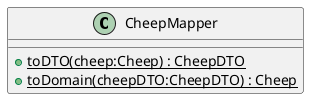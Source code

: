 @startuml
class CheepMapper {
    + {static} toDTO(cheep:Cheep) : CheepDTO
    + {static} toDomain(cheepDTO:CheepDTO) : Cheep
}
@enduml
